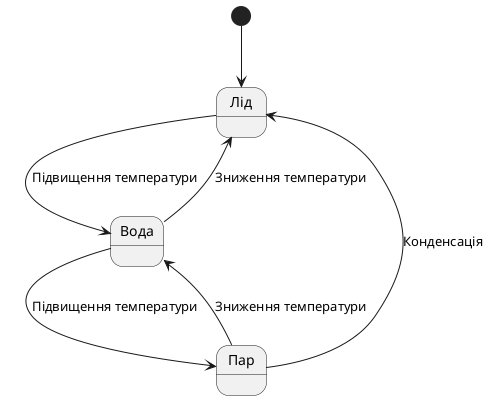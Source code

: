 @startuml
[*] --> Лід

Лід --> Вода : Підвищення температури
Вода --> Пар : Підвищення температури
Вода --> Лід : Зниження температури
Пар --> Вода : Зниження температури
Пар --> Лід : Конденсація

@enduml